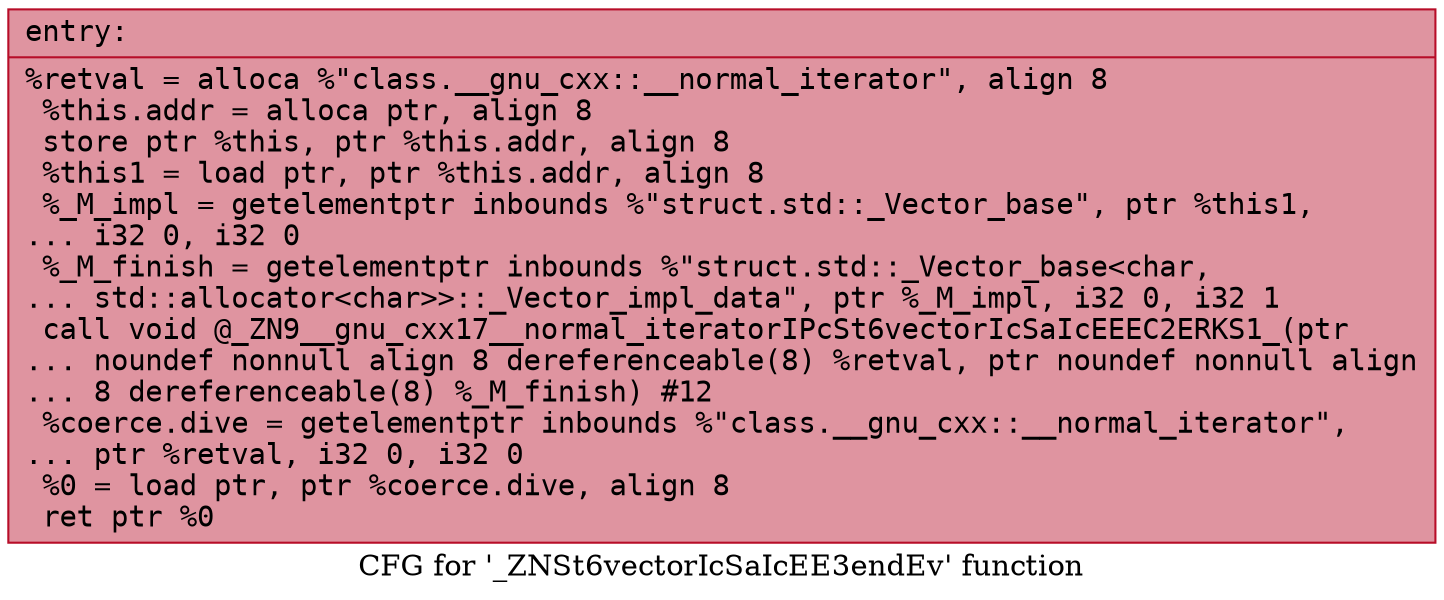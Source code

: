 digraph "CFG for '_ZNSt6vectorIcSaIcEE3endEv' function" {
	label="CFG for '_ZNSt6vectorIcSaIcEE3endEv' function";

	Node0x5555abca46d0 [shape=record,color="#b70d28ff", style=filled, fillcolor="#b70d2870" fontname="Courier",label="{entry:\l|  %retval = alloca %\"class.__gnu_cxx::__normal_iterator\", align 8\l  %this.addr = alloca ptr, align 8\l  store ptr %this, ptr %this.addr, align 8\l  %this1 = load ptr, ptr %this.addr, align 8\l  %_M_impl = getelementptr inbounds %\"struct.std::_Vector_base\", ptr %this1,\l... i32 0, i32 0\l  %_M_finish = getelementptr inbounds %\"struct.std::_Vector_base\<char,\l... std::allocator\<char\>\>::_Vector_impl_data\", ptr %_M_impl, i32 0, i32 1\l  call void @_ZN9__gnu_cxx17__normal_iteratorIPcSt6vectorIcSaIcEEEC2ERKS1_(ptr\l... noundef nonnull align 8 dereferenceable(8) %retval, ptr noundef nonnull align\l... 8 dereferenceable(8) %_M_finish) #12\l  %coerce.dive = getelementptr inbounds %\"class.__gnu_cxx::__normal_iterator\",\l... ptr %retval, i32 0, i32 0\l  %0 = load ptr, ptr %coerce.dive, align 8\l  ret ptr %0\l}"];
}
